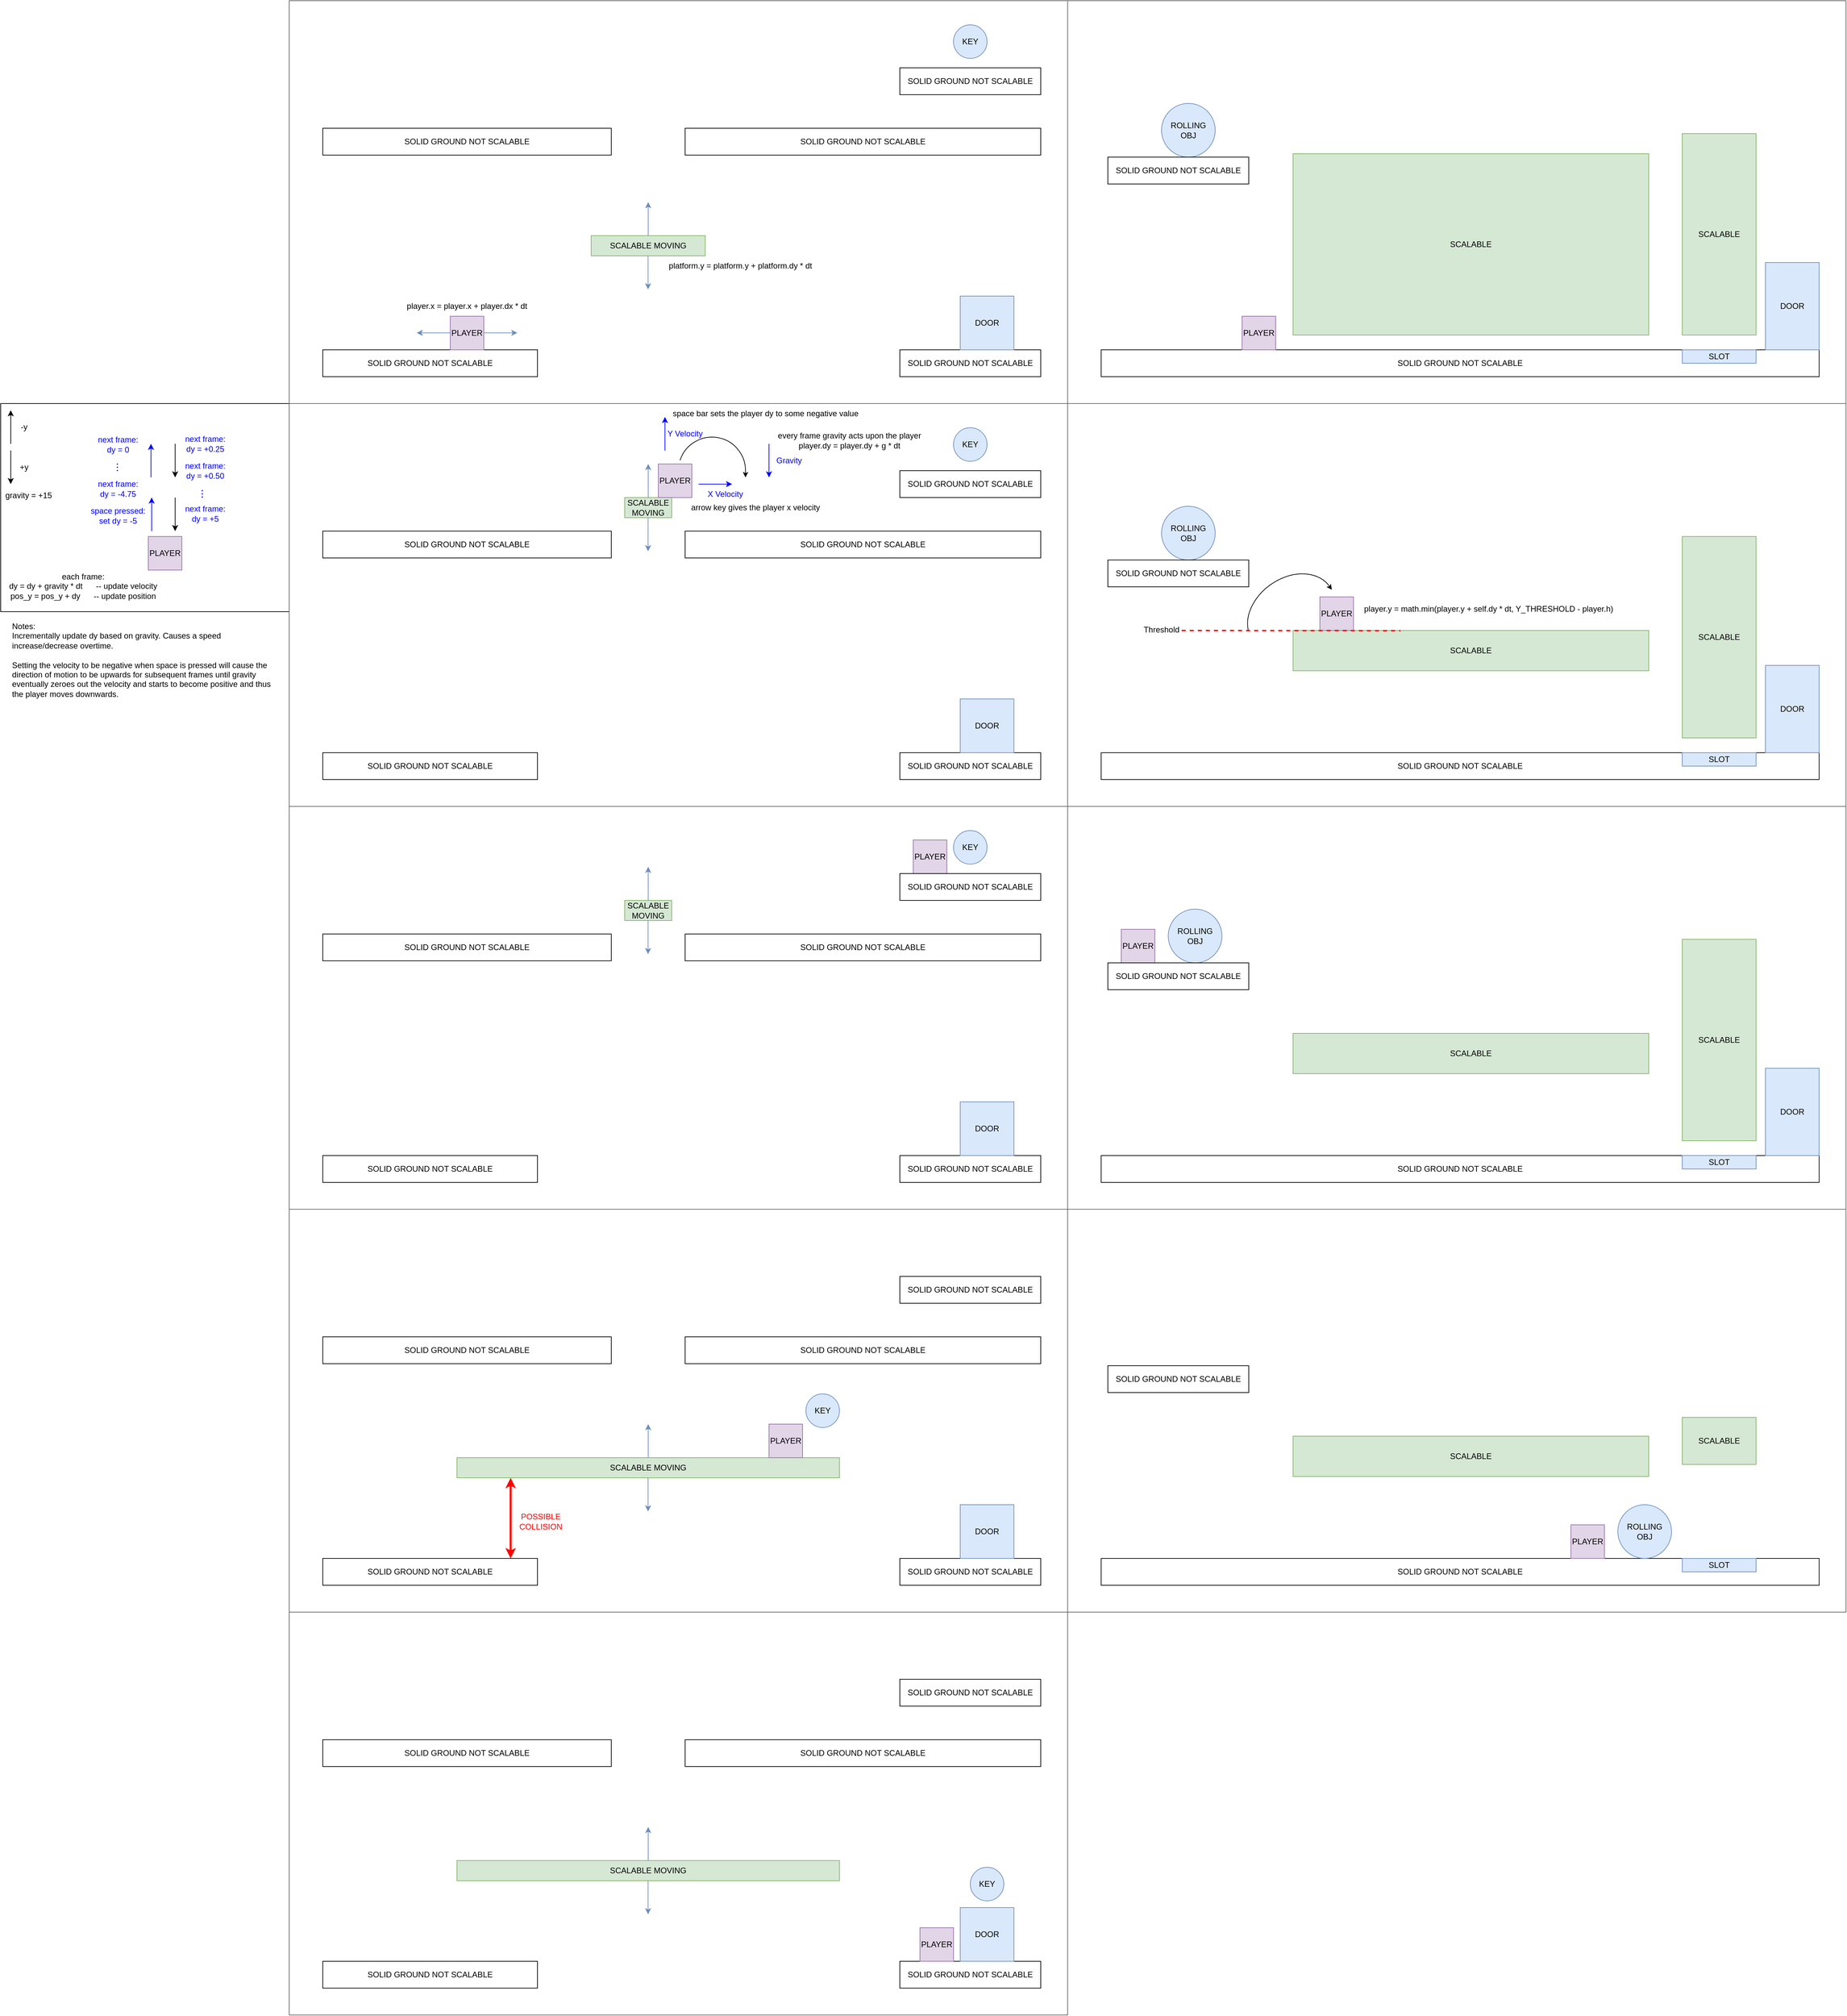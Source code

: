<mxfile version="21.6.8" type="device">
  <diagram name="Page-1" id="npotCMocfJoM2idSPYu-">
    <mxGraphModel dx="3001" dy="1188" grid="1" gridSize="10" guides="1" tooltips="1" connect="1" arrows="1" fold="1" page="1" pageScale="1" pageWidth="850" pageHeight="1100" math="0" shadow="0">
      <root>
        <mxCell id="0" />
        <mxCell id="1" parent="0" />
        <mxCell id="gwA_mBDqRbo09QkH5nJV-141" value="" style="rounded=0;whiteSpace=wrap;html=1;fillColor=none;" parent="1" vertex="1">
          <mxGeometry x="-1280" y="600" width="430" height="310" as="geometry" />
        </mxCell>
        <mxCell id="gwA_mBDqRbo09QkH5nJV-17" value="" style="rounded=0;whiteSpace=wrap;html=1;fillColor=none;fontColor=#333333;strokeColor=#666666;" parent="1" vertex="1">
          <mxGeometry x="-850" width="1160" height="600" as="geometry" />
        </mxCell>
        <mxCell id="gwA_mBDqRbo09QkH5nJV-4" value="SOLID GROUND NOT SCALABLE" style="rounded=0;whiteSpace=wrap;html=1;" parent="1" vertex="1">
          <mxGeometry x="-800" y="520" width="320" height="40" as="geometry" />
        </mxCell>
        <mxCell id="gwA_mBDqRbo09QkH5nJV-5" value="SOLID GROUND NOT SCALABLE" style="rounded=0;whiteSpace=wrap;html=1;" parent="1" vertex="1">
          <mxGeometry x="60" y="520" width="210" height="40" as="geometry" />
        </mxCell>
        <mxCell id="gwA_mBDqRbo09QkH5nJV-6" value="SCALABLE MOVING" style="rounded=0;whiteSpace=wrap;html=1;fillColor=#d5e8d4;strokeColor=#82b366;" parent="1" vertex="1">
          <mxGeometry x="-400" y="350" width="170" height="30" as="geometry" />
        </mxCell>
        <mxCell id="gwA_mBDqRbo09QkH5nJV-7" value="" style="endArrow=classic;html=1;rounded=0;exitX=0.5;exitY=0;exitDx=0;exitDy=0;fillColor=#dae8fc;strokeColor=#6c8ebf;" parent="1" source="gwA_mBDqRbo09QkH5nJV-6" edge="1">
          <mxGeometry width="50" height="50" relative="1" as="geometry">
            <mxPoint x="-315" y="340" as="sourcePoint" />
            <mxPoint x="-315" y="300" as="targetPoint" />
          </mxGeometry>
        </mxCell>
        <mxCell id="gwA_mBDqRbo09QkH5nJV-8" value="" style="endArrow=classic;html=1;rounded=0;exitX=0.5;exitY=0;exitDx=0;exitDy=0;fillColor=#dae8fc;strokeColor=#6c8ebf;" parent="1" edge="1">
          <mxGeometry width="50" height="50" relative="1" as="geometry">
            <mxPoint x="-315.21" y="380" as="sourcePoint" />
            <mxPoint x="-315.21" y="430" as="targetPoint" />
          </mxGeometry>
        </mxCell>
        <mxCell id="gwA_mBDqRbo09QkH5nJV-9" value="SOLID GROUND NOT SCALABLE" style="rounded=0;whiteSpace=wrap;html=1;" parent="1" vertex="1">
          <mxGeometry x="-800" y="190" width="430" height="40" as="geometry" />
        </mxCell>
        <mxCell id="gwA_mBDqRbo09QkH5nJV-10" value="SOLID GROUND NOT SCALABLE" style="rounded=0;whiteSpace=wrap;html=1;" parent="1" vertex="1">
          <mxGeometry x="-260" y="190" width="530" height="40" as="geometry" />
        </mxCell>
        <mxCell id="gwA_mBDqRbo09QkH5nJV-11" value="PLAYER" style="whiteSpace=wrap;html=1;aspect=fixed;fillColor=#e1d5e7;strokeColor=#9673a6;" parent="1" vertex="1">
          <mxGeometry x="-610" y="470" width="50" height="50" as="geometry" />
        </mxCell>
        <mxCell id="gwA_mBDqRbo09QkH5nJV-12" value="KEY" style="ellipse;whiteSpace=wrap;html=1;aspect=fixed;fillColor=#dae8fc;strokeColor=#6c8ebf;" parent="1" vertex="1">
          <mxGeometry x="140" y="36" width="50" height="50" as="geometry" />
        </mxCell>
        <mxCell id="gwA_mBDqRbo09QkH5nJV-16" value="SOLID GROUND NOT SCALABLE" style="rounded=0;whiteSpace=wrap;html=1;" parent="1" vertex="1">
          <mxGeometry x="60" y="100" width="210" height="40" as="geometry" />
        </mxCell>
        <mxCell id="gwA_mBDqRbo09QkH5nJV-18" value="" style="rounded=0;whiteSpace=wrap;html=1;fillColor=none;fontColor=#333333;strokeColor=#666666;" parent="1" vertex="1">
          <mxGeometry x="310" width="1160" height="600" as="geometry" />
        </mxCell>
        <mxCell id="gwA_mBDqRbo09QkH5nJV-19" value="SOLID GROUND NOT SCALABLE" style="rounded=0;whiteSpace=wrap;html=1;" parent="1" vertex="1">
          <mxGeometry x="360" y="520" width="1070" height="40" as="geometry" />
        </mxCell>
        <mxCell id="gwA_mBDqRbo09QkH5nJV-25" value="SCALABLE" style="rounded=0;whiteSpace=wrap;html=1;fillColor=#d5e8d4;strokeColor=#82b366;" parent="1" vertex="1">
          <mxGeometry x="646" y="228" width="530" height="270" as="geometry" />
        </mxCell>
        <mxCell id="gwA_mBDqRbo09QkH5nJV-26" value="PLAYER" style="whiteSpace=wrap;html=1;aspect=fixed;fillColor=#e1d5e7;strokeColor=#9673a6;" parent="1" vertex="1">
          <mxGeometry x="570" y="470" width="50" height="50" as="geometry" />
        </mxCell>
        <mxCell id="gwA_mBDqRbo09QkH5nJV-27" value="ROLLING OBJ" style="ellipse;whiteSpace=wrap;html=1;aspect=fixed;fillColor=#dae8fc;strokeColor=#6c8ebf;" parent="1" vertex="1">
          <mxGeometry x="450" y="153" width="80" height="80" as="geometry" />
        </mxCell>
        <mxCell id="gwA_mBDqRbo09QkH5nJV-28" value="SOLID GROUND NOT SCALABLE" style="rounded=0;whiteSpace=wrap;html=1;" parent="1" vertex="1">
          <mxGeometry x="370" y="233" width="210" height="40" as="geometry" />
        </mxCell>
        <mxCell id="gwA_mBDqRbo09QkH5nJV-29" value="DOOR" style="whiteSpace=wrap;html=1;aspect=fixed;fillColor=#dae8fc;strokeColor=#6c8ebf;" parent="1" vertex="1">
          <mxGeometry x="150" y="440" width="80" height="80" as="geometry" />
        </mxCell>
        <mxCell id="gwA_mBDqRbo09QkH5nJV-31" value="" style="rounded=0;whiteSpace=wrap;html=1;fillColor=none;fontColor=#333333;strokeColor=#666666;" parent="1" vertex="1">
          <mxGeometry x="310" y="600" width="1160" height="600" as="geometry" />
        </mxCell>
        <mxCell id="gwA_mBDqRbo09QkH5nJV-32" value="SOLID GROUND NOT SCALABLE" style="rounded=0;whiteSpace=wrap;html=1;" parent="1" vertex="1">
          <mxGeometry x="360" y="1120" width="1070" height="40" as="geometry" />
        </mxCell>
        <mxCell id="gwA_mBDqRbo09QkH5nJV-33" value="SCALABLE" style="rounded=0;whiteSpace=wrap;html=1;fillColor=#d5e8d4;strokeColor=#82b366;" parent="1" vertex="1">
          <mxGeometry x="646" y="938" width="530" height="60" as="geometry" />
        </mxCell>
        <mxCell id="gwA_mBDqRbo09QkH5nJV-34" value="PLAYER" style="whiteSpace=wrap;html=1;aspect=fixed;fillColor=#e1d5e7;strokeColor=#9673a6;" parent="1" vertex="1">
          <mxGeometry x="686" y="888" width="50" height="50" as="geometry" />
        </mxCell>
        <mxCell id="gwA_mBDqRbo09QkH5nJV-35" value="ROLLING OBJ" style="ellipse;whiteSpace=wrap;html=1;aspect=fixed;fillColor=#dae8fc;strokeColor=#6c8ebf;" parent="1" vertex="1">
          <mxGeometry x="450" y="753" width="80" height="80" as="geometry" />
        </mxCell>
        <mxCell id="gwA_mBDqRbo09QkH5nJV-36" value="SOLID GROUND NOT SCALABLE" style="rounded=0;whiteSpace=wrap;html=1;" parent="1" vertex="1">
          <mxGeometry x="370" y="833" width="210" height="40" as="geometry" />
        </mxCell>
        <mxCell id="gwA_mBDqRbo09QkH5nJV-38" value="" style="rounded=0;whiteSpace=wrap;html=1;fillColor=none;fontColor=#333333;strokeColor=#666666;" parent="1" vertex="1">
          <mxGeometry x="310" y="1200" width="1160" height="600" as="geometry" />
        </mxCell>
        <mxCell id="gwA_mBDqRbo09QkH5nJV-39" value="SOLID GROUND NOT SCALABLE" style="rounded=0;whiteSpace=wrap;html=1;" parent="1" vertex="1">
          <mxGeometry x="360" y="1720" width="1070" height="40" as="geometry" />
        </mxCell>
        <mxCell id="gwA_mBDqRbo09QkH5nJV-40" value="SCALABLE" style="rounded=0;whiteSpace=wrap;html=1;fillColor=#d5e8d4;strokeColor=#82b366;" parent="1" vertex="1">
          <mxGeometry x="646" y="1538" width="530" height="60" as="geometry" />
        </mxCell>
        <mxCell id="gwA_mBDqRbo09QkH5nJV-41" value="PLAYER" style="whiteSpace=wrap;html=1;aspect=fixed;fillColor=#e1d5e7;strokeColor=#9673a6;" parent="1" vertex="1">
          <mxGeometry x="390" y="1383" width="50" height="50" as="geometry" />
        </mxCell>
        <mxCell id="gwA_mBDqRbo09QkH5nJV-42" value="ROLLING OBJ" style="ellipse;whiteSpace=wrap;html=1;aspect=fixed;fillColor=#dae8fc;strokeColor=#6c8ebf;" parent="1" vertex="1">
          <mxGeometry x="460" y="1353" width="80" height="80" as="geometry" />
        </mxCell>
        <mxCell id="gwA_mBDqRbo09QkH5nJV-43" value="SOLID GROUND NOT SCALABLE" style="rounded=0;whiteSpace=wrap;html=1;" parent="1" vertex="1">
          <mxGeometry x="370" y="1433" width="210" height="40" as="geometry" />
        </mxCell>
        <mxCell id="gwA_mBDqRbo09QkH5nJV-45" value="SCALABLE" style="rounded=0;whiteSpace=wrap;html=1;fillColor=#d5e8d4;strokeColor=#82b366;" parent="1" vertex="1">
          <mxGeometry x="1226" y="1398" width="110" height="300" as="geometry" />
        </mxCell>
        <mxCell id="gwA_mBDqRbo09QkH5nJV-46" value="SCALABLE" style="rounded=0;whiteSpace=wrap;html=1;fillColor=#d5e8d4;strokeColor=#82b366;" parent="1" vertex="1">
          <mxGeometry x="1226" y="798" width="110" height="300" as="geometry" />
        </mxCell>
        <mxCell id="gwA_mBDqRbo09QkH5nJV-47" value="" style="rounded=0;whiteSpace=wrap;html=1;fillColor=none;fontColor=#333333;strokeColor=#666666;" parent="1" vertex="1">
          <mxGeometry x="310" y="1800" width="1160" height="600" as="geometry" />
        </mxCell>
        <mxCell id="gwA_mBDqRbo09QkH5nJV-48" value="SOLID GROUND NOT SCALABLE" style="rounded=0;whiteSpace=wrap;html=1;" parent="1" vertex="1">
          <mxGeometry x="360" y="2320" width="1070" height="40" as="geometry" />
        </mxCell>
        <mxCell id="gwA_mBDqRbo09QkH5nJV-49" value="SCALABLE" style="rounded=0;whiteSpace=wrap;html=1;fillColor=#d5e8d4;strokeColor=#82b366;" parent="1" vertex="1">
          <mxGeometry x="646" y="2138" width="530" height="60" as="geometry" />
        </mxCell>
        <mxCell id="gwA_mBDqRbo09QkH5nJV-50" value="PLAYER" style="whiteSpace=wrap;html=1;aspect=fixed;fillColor=#e1d5e7;strokeColor=#9673a6;" parent="1" vertex="1">
          <mxGeometry x="1060" y="2270" width="50" height="50" as="geometry" />
        </mxCell>
        <mxCell id="gwA_mBDqRbo09QkH5nJV-51" value="ROLLING OBJ" style="ellipse;whiteSpace=wrap;html=1;aspect=fixed;fillColor=#dae8fc;strokeColor=#6c8ebf;" parent="1" vertex="1">
          <mxGeometry x="1130" y="2240" width="80" height="80" as="geometry" />
        </mxCell>
        <mxCell id="gwA_mBDqRbo09QkH5nJV-52" value="SOLID GROUND NOT SCALABLE" style="rounded=0;whiteSpace=wrap;html=1;" parent="1" vertex="1">
          <mxGeometry x="370" y="2033" width="210" height="40" as="geometry" />
        </mxCell>
        <mxCell id="gwA_mBDqRbo09QkH5nJV-53" value="SCALABLE" style="rounded=0;whiteSpace=wrap;html=1;fillColor=#d5e8d4;strokeColor=#82b366;" parent="1" vertex="1">
          <mxGeometry x="1226" y="2110" width="110" height="70" as="geometry" />
        </mxCell>
        <mxCell id="gwA_mBDqRbo09QkH5nJV-55" value="SLOT" style="rounded=0;whiteSpace=wrap;html=1;fillColor=#dae8fc;strokeColor=#6c8ebf;" parent="1" vertex="1">
          <mxGeometry x="1226" y="1120" width="110" height="20" as="geometry" />
        </mxCell>
        <mxCell id="gwA_mBDqRbo09QkH5nJV-56" value="SCALABLE" style="rounded=0;whiteSpace=wrap;html=1;fillColor=#d5e8d4;strokeColor=#82b366;" parent="1" vertex="1">
          <mxGeometry x="1226" y="198" width="110" height="300" as="geometry" />
        </mxCell>
        <mxCell id="gwA_mBDqRbo09QkH5nJV-57" value="SLOT" style="rounded=0;whiteSpace=wrap;html=1;fillColor=#dae8fc;strokeColor=#6c8ebf;" parent="1" vertex="1">
          <mxGeometry x="1226" y="520" width="110" height="20" as="geometry" />
        </mxCell>
        <mxCell id="gwA_mBDqRbo09QkH5nJV-58" value="SLOT" style="rounded=0;whiteSpace=wrap;html=1;fillColor=#dae8fc;strokeColor=#6c8ebf;" parent="1" vertex="1">
          <mxGeometry x="1226" y="1720" width="110" height="20" as="geometry" />
        </mxCell>
        <mxCell id="gwA_mBDqRbo09QkH5nJV-59" value="SLOT" style="rounded=0;whiteSpace=wrap;html=1;fillColor=#dae8fc;strokeColor=#6c8ebf;" parent="1" vertex="1">
          <mxGeometry x="1226" y="2320" width="110" height="20" as="geometry" />
        </mxCell>
        <mxCell id="gwA_mBDqRbo09QkH5nJV-60" value="DOOR" style="rounded=0;whiteSpace=wrap;html=1;fillColor=#dae8fc;strokeColor=#6c8ebf;" parent="1" vertex="1">
          <mxGeometry x="1350" y="390" width="80" height="130" as="geometry" />
        </mxCell>
        <mxCell id="gwA_mBDqRbo09QkH5nJV-61" value="DOOR" style="rounded=0;whiteSpace=wrap;html=1;fillColor=#dae8fc;strokeColor=#6c8ebf;" parent="1" vertex="1">
          <mxGeometry x="1350" y="990" width="80" height="130" as="geometry" />
        </mxCell>
        <mxCell id="gwA_mBDqRbo09QkH5nJV-62" value="DOOR" style="rounded=0;whiteSpace=wrap;html=1;fillColor=#dae8fc;strokeColor=#6c8ebf;" parent="1" vertex="1">
          <mxGeometry x="1350" y="1590" width="80" height="130" as="geometry" />
        </mxCell>
        <mxCell id="gwA_mBDqRbo09QkH5nJV-63" value="" style="rounded=0;whiteSpace=wrap;html=1;fillColor=none;fontColor=#333333;strokeColor=#666666;" parent="1" vertex="1">
          <mxGeometry x="-850" y="600" width="1160" height="600" as="geometry" />
        </mxCell>
        <mxCell id="gwA_mBDqRbo09QkH5nJV-64" value="SOLID GROUND NOT SCALABLE" style="rounded=0;whiteSpace=wrap;html=1;" parent="1" vertex="1">
          <mxGeometry x="-800" y="1120" width="320" height="40" as="geometry" />
        </mxCell>
        <mxCell id="gwA_mBDqRbo09QkH5nJV-65" value="SOLID GROUND NOT SCALABLE" style="rounded=0;whiteSpace=wrap;html=1;" parent="1" vertex="1">
          <mxGeometry x="60" y="1120" width="210" height="40" as="geometry" />
        </mxCell>
        <mxCell id="gwA_mBDqRbo09QkH5nJV-66" value="SCALABLE MOVING" style="rounded=0;whiteSpace=wrap;html=1;fillColor=#d5e8d4;strokeColor=#82b366;" parent="1" vertex="1">
          <mxGeometry x="-350" y="740" width="70" height="30" as="geometry" />
        </mxCell>
        <mxCell id="gwA_mBDqRbo09QkH5nJV-67" value="" style="endArrow=classic;html=1;rounded=0;exitX=0.5;exitY=0;exitDx=0;exitDy=0;fillColor=#dae8fc;strokeColor=#6c8ebf;" parent="1" source="gwA_mBDqRbo09QkH5nJV-66" edge="1">
          <mxGeometry width="50" height="50" relative="1" as="geometry">
            <mxPoint x="-315" y="730" as="sourcePoint" />
            <mxPoint x="-315" y="690" as="targetPoint" />
          </mxGeometry>
        </mxCell>
        <mxCell id="gwA_mBDqRbo09QkH5nJV-68" value="" style="endArrow=classic;html=1;rounded=0;exitX=0.5;exitY=0;exitDx=0;exitDy=0;fillColor=#dae8fc;strokeColor=#6c8ebf;" parent="1" edge="1">
          <mxGeometry width="50" height="50" relative="1" as="geometry">
            <mxPoint x="-315.21" y="770" as="sourcePoint" />
            <mxPoint x="-315.21" y="820" as="targetPoint" />
          </mxGeometry>
        </mxCell>
        <mxCell id="gwA_mBDqRbo09QkH5nJV-69" value="SOLID GROUND NOT SCALABLE" style="rounded=0;whiteSpace=wrap;html=1;" parent="1" vertex="1">
          <mxGeometry x="-800" y="790" width="430" height="40" as="geometry" />
        </mxCell>
        <mxCell id="gwA_mBDqRbo09QkH5nJV-70" value="SOLID GROUND NOT SCALABLE" style="rounded=0;whiteSpace=wrap;html=1;" parent="1" vertex="1">
          <mxGeometry x="-260" y="790" width="530" height="40" as="geometry" />
        </mxCell>
        <mxCell id="gwA_mBDqRbo09QkH5nJV-71" value="PLAYER" style="whiteSpace=wrap;html=1;aspect=fixed;fillColor=#e1d5e7;strokeColor=#9673a6;" parent="1" vertex="1">
          <mxGeometry x="-300" y="690" width="50" height="50" as="geometry" />
        </mxCell>
        <mxCell id="gwA_mBDqRbo09QkH5nJV-72" value="KEY" style="ellipse;whiteSpace=wrap;html=1;aspect=fixed;fillColor=#dae8fc;strokeColor=#6c8ebf;" parent="1" vertex="1">
          <mxGeometry x="140" y="636" width="50" height="50" as="geometry" />
        </mxCell>
        <mxCell id="gwA_mBDqRbo09QkH5nJV-73" value="SOLID GROUND NOT SCALABLE" style="rounded=0;whiteSpace=wrap;html=1;" parent="1" vertex="1">
          <mxGeometry x="60" y="700" width="210" height="40" as="geometry" />
        </mxCell>
        <mxCell id="gwA_mBDqRbo09QkH5nJV-74" value="DOOR" style="whiteSpace=wrap;html=1;aspect=fixed;fillColor=#dae8fc;strokeColor=#6c8ebf;" parent="1" vertex="1">
          <mxGeometry x="150" y="1040" width="80" height="80" as="geometry" />
        </mxCell>
        <mxCell id="gwA_mBDqRbo09QkH5nJV-75" value="" style="rounded=0;whiteSpace=wrap;html=1;fillColor=none;fontColor=#333333;strokeColor=#666666;" parent="1" vertex="1">
          <mxGeometry x="-850" y="1200" width="1160" height="600" as="geometry" />
        </mxCell>
        <mxCell id="gwA_mBDqRbo09QkH5nJV-76" value="SOLID GROUND NOT SCALABLE" style="rounded=0;whiteSpace=wrap;html=1;" parent="1" vertex="1">
          <mxGeometry x="-800" y="1720" width="320" height="40" as="geometry" />
        </mxCell>
        <mxCell id="gwA_mBDqRbo09QkH5nJV-77" value="SOLID GROUND NOT SCALABLE" style="rounded=0;whiteSpace=wrap;html=1;" parent="1" vertex="1">
          <mxGeometry x="60" y="1720" width="210" height="40" as="geometry" />
        </mxCell>
        <mxCell id="gwA_mBDqRbo09QkH5nJV-78" value="SCALABLE MOVING" style="rounded=0;whiteSpace=wrap;html=1;fillColor=#d5e8d4;strokeColor=#82b366;" parent="1" vertex="1">
          <mxGeometry x="-350" y="1340" width="70" height="30" as="geometry" />
        </mxCell>
        <mxCell id="gwA_mBDqRbo09QkH5nJV-79" value="" style="endArrow=classic;html=1;rounded=0;exitX=0.5;exitY=0;exitDx=0;exitDy=0;fillColor=#dae8fc;strokeColor=#6c8ebf;" parent="1" source="gwA_mBDqRbo09QkH5nJV-78" edge="1">
          <mxGeometry width="50" height="50" relative="1" as="geometry">
            <mxPoint x="-315" y="1330" as="sourcePoint" />
            <mxPoint x="-315" y="1290" as="targetPoint" />
          </mxGeometry>
        </mxCell>
        <mxCell id="gwA_mBDqRbo09QkH5nJV-80" value="" style="endArrow=classic;html=1;rounded=0;exitX=0.5;exitY=0;exitDx=0;exitDy=0;fillColor=#dae8fc;strokeColor=#6c8ebf;" parent="1" edge="1">
          <mxGeometry width="50" height="50" relative="1" as="geometry">
            <mxPoint x="-315.21" y="1370" as="sourcePoint" />
            <mxPoint x="-315.21" y="1420" as="targetPoint" />
          </mxGeometry>
        </mxCell>
        <mxCell id="gwA_mBDqRbo09QkH5nJV-81" value="SOLID GROUND NOT SCALABLE" style="rounded=0;whiteSpace=wrap;html=1;" parent="1" vertex="1">
          <mxGeometry x="-800" y="1390" width="430" height="40" as="geometry" />
        </mxCell>
        <mxCell id="gwA_mBDqRbo09QkH5nJV-82" value="SOLID GROUND NOT SCALABLE" style="rounded=0;whiteSpace=wrap;html=1;" parent="1" vertex="1">
          <mxGeometry x="-260" y="1390" width="530" height="40" as="geometry" />
        </mxCell>
        <mxCell id="gwA_mBDqRbo09QkH5nJV-83" value="PLAYER" style="whiteSpace=wrap;html=1;aspect=fixed;fillColor=#e1d5e7;strokeColor=#9673a6;" parent="1" vertex="1">
          <mxGeometry x="80" y="1250" width="50" height="50" as="geometry" />
        </mxCell>
        <mxCell id="gwA_mBDqRbo09QkH5nJV-84" value="KEY" style="ellipse;whiteSpace=wrap;html=1;aspect=fixed;fillColor=#dae8fc;strokeColor=#6c8ebf;" parent="1" vertex="1">
          <mxGeometry x="140" y="1236" width="50" height="50" as="geometry" />
        </mxCell>
        <mxCell id="gwA_mBDqRbo09QkH5nJV-85" value="SOLID GROUND NOT SCALABLE" style="rounded=0;whiteSpace=wrap;html=1;" parent="1" vertex="1">
          <mxGeometry x="60" y="1300" width="210" height="40" as="geometry" />
        </mxCell>
        <mxCell id="gwA_mBDqRbo09QkH5nJV-86" value="DOOR" style="whiteSpace=wrap;html=1;aspect=fixed;fillColor=#dae8fc;strokeColor=#6c8ebf;" parent="1" vertex="1">
          <mxGeometry x="150" y="1640" width="80" height="80" as="geometry" />
        </mxCell>
        <mxCell id="gwA_mBDqRbo09QkH5nJV-87" value="" style="rounded=0;whiteSpace=wrap;html=1;fillColor=none;fontColor=#333333;strokeColor=#666666;" parent="1" vertex="1">
          <mxGeometry x="-850" y="1800" width="1160" height="600" as="geometry" />
        </mxCell>
        <mxCell id="gwA_mBDqRbo09QkH5nJV-88" value="SOLID GROUND NOT SCALABLE" style="rounded=0;whiteSpace=wrap;html=1;" parent="1" vertex="1">
          <mxGeometry x="-800" y="2320" width="320" height="40" as="geometry" />
        </mxCell>
        <mxCell id="gwA_mBDqRbo09QkH5nJV-89" value="SOLID GROUND NOT SCALABLE" style="rounded=0;whiteSpace=wrap;html=1;" parent="1" vertex="1">
          <mxGeometry x="60" y="2320" width="210" height="40" as="geometry" />
        </mxCell>
        <mxCell id="gwA_mBDqRbo09QkH5nJV-90" value="SCALABLE MOVING" style="rounded=0;whiteSpace=wrap;html=1;fillColor=#d5e8d4;strokeColor=#82b366;" parent="1" vertex="1">
          <mxGeometry x="-600" y="2170" width="570" height="30" as="geometry" />
        </mxCell>
        <mxCell id="gwA_mBDqRbo09QkH5nJV-91" value="" style="endArrow=classic;html=1;rounded=0;exitX=0.5;exitY=0;exitDx=0;exitDy=0;fillColor=#dae8fc;strokeColor=#6c8ebf;" parent="1" source="gwA_mBDqRbo09QkH5nJV-90" edge="1">
          <mxGeometry width="50" height="50" relative="1" as="geometry">
            <mxPoint x="-315" y="2160" as="sourcePoint" />
            <mxPoint x="-315" y="2120" as="targetPoint" />
          </mxGeometry>
        </mxCell>
        <mxCell id="gwA_mBDqRbo09QkH5nJV-92" value="" style="endArrow=classic;html=1;rounded=0;exitX=0.5;exitY=0;exitDx=0;exitDy=0;fillColor=#dae8fc;strokeColor=#6c8ebf;" parent="1" edge="1">
          <mxGeometry width="50" height="50" relative="1" as="geometry">
            <mxPoint x="-315.21" y="2200" as="sourcePoint" />
            <mxPoint x="-315.21" y="2250" as="targetPoint" />
          </mxGeometry>
        </mxCell>
        <mxCell id="gwA_mBDqRbo09QkH5nJV-93" value="SOLID GROUND NOT SCALABLE" style="rounded=0;whiteSpace=wrap;html=1;" parent="1" vertex="1">
          <mxGeometry x="-800" y="1990" width="430" height="40" as="geometry" />
        </mxCell>
        <mxCell id="gwA_mBDqRbo09QkH5nJV-94" value="SOLID GROUND NOT SCALABLE" style="rounded=0;whiteSpace=wrap;html=1;" parent="1" vertex="1">
          <mxGeometry x="-260" y="1990" width="530" height="40" as="geometry" />
        </mxCell>
        <mxCell id="gwA_mBDqRbo09QkH5nJV-95" value="PLAYER" style="whiteSpace=wrap;html=1;aspect=fixed;fillColor=#e1d5e7;strokeColor=#9673a6;" parent="1" vertex="1">
          <mxGeometry x="-135" y="2120" width="50" height="50" as="geometry" />
        </mxCell>
        <mxCell id="gwA_mBDqRbo09QkH5nJV-96" value="KEY" style="ellipse;whiteSpace=wrap;html=1;aspect=fixed;fillColor=#dae8fc;strokeColor=#6c8ebf;" parent="1" vertex="1">
          <mxGeometry x="-80" y="2075" width="50" height="50" as="geometry" />
        </mxCell>
        <mxCell id="gwA_mBDqRbo09QkH5nJV-97" value="SOLID GROUND NOT SCALABLE" style="rounded=0;whiteSpace=wrap;html=1;" parent="1" vertex="1">
          <mxGeometry x="60" y="1900" width="210" height="40" as="geometry" />
        </mxCell>
        <mxCell id="gwA_mBDqRbo09QkH5nJV-98" value="DOOR" style="whiteSpace=wrap;html=1;aspect=fixed;fillColor=#dae8fc;strokeColor=#6c8ebf;" parent="1" vertex="1">
          <mxGeometry x="150" y="2240" width="80" height="80" as="geometry" />
        </mxCell>
        <mxCell id="gwA_mBDqRbo09QkH5nJV-99" value="" style="rounded=0;whiteSpace=wrap;html=1;fillColor=none;fontColor=#333333;strokeColor=#666666;" parent="1" vertex="1">
          <mxGeometry x="-850" y="2400" width="1160" height="600" as="geometry" />
        </mxCell>
        <mxCell id="gwA_mBDqRbo09QkH5nJV-100" value="SOLID GROUND NOT SCALABLE" style="rounded=0;whiteSpace=wrap;html=1;" parent="1" vertex="1">
          <mxGeometry x="-800" y="2920" width="320" height="40" as="geometry" />
        </mxCell>
        <mxCell id="gwA_mBDqRbo09QkH5nJV-101" value="SOLID GROUND NOT SCALABLE" style="rounded=0;whiteSpace=wrap;html=1;" parent="1" vertex="1">
          <mxGeometry x="60" y="2920" width="210" height="40" as="geometry" />
        </mxCell>
        <mxCell id="gwA_mBDqRbo09QkH5nJV-102" value="SCALABLE MOVING" style="rounded=0;whiteSpace=wrap;html=1;fillColor=#d5e8d4;strokeColor=#82b366;" parent="1" vertex="1">
          <mxGeometry x="-600" y="2770" width="570" height="30" as="geometry" />
        </mxCell>
        <mxCell id="gwA_mBDqRbo09QkH5nJV-103" value="" style="endArrow=classic;html=1;rounded=0;exitX=0.5;exitY=0;exitDx=0;exitDy=0;fillColor=#dae8fc;strokeColor=#6c8ebf;" parent="1" source="gwA_mBDqRbo09QkH5nJV-102" edge="1">
          <mxGeometry width="50" height="50" relative="1" as="geometry">
            <mxPoint x="-315" y="2760" as="sourcePoint" />
            <mxPoint x="-315" y="2720" as="targetPoint" />
          </mxGeometry>
        </mxCell>
        <mxCell id="gwA_mBDqRbo09QkH5nJV-104" value="" style="endArrow=classic;html=1;rounded=0;exitX=0.5;exitY=0;exitDx=0;exitDy=0;fillColor=#dae8fc;strokeColor=#6c8ebf;" parent="1" edge="1">
          <mxGeometry width="50" height="50" relative="1" as="geometry">
            <mxPoint x="-315.21" y="2800" as="sourcePoint" />
            <mxPoint x="-315.21" y="2850" as="targetPoint" />
          </mxGeometry>
        </mxCell>
        <mxCell id="gwA_mBDqRbo09QkH5nJV-105" value="SOLID GROUND NOT SCALABLE" style="rounded=0;whiteSpace=wrap;html=1;" parent="1" vertex="1">
          <mxGeometry x="-800" y="2590" width="430" height="40" as="geometry" />
        </mxCell>
        <mxCell id="gwA_mBDqRbo09QkH5nJV-106" value="SOLID GROUND NOT SCALABLE" style="rounded=0;whiteSpace=wrap;html=1;" parent="1" vertex="1">
          <mxGeometry x="-260" y="2590" width="530" height="40" as="geometry" />
        </mxCell>
        <mxCell id="gwA_mBDqRbo09QkH5nJV-107" value="PLAYER" style="whiteSpace=wrap;html=1;aspect=fixed;fillColor=#e1d5e7;strokeColor=#9673a6;" parent="1" vertex="1">
          <mxGeometry x="90" y="2870" width="50" height="50" as="geometry" />
        </mxCell>
        <mxCell id="gwA_mBDqRbo09QkH5nJV-108" value="KEY" style="ellipse;whiteSpace=wrap;html=1;aspect=fixed;fillColor=#dae8fc;strokeColor=#6c8ebf;" parent="1" vertex="1">
          <mxGeometry x="165" y="2780" width="50" height="50" as="geometry" />
        </mxCell>
        <mxCell id="gwA_mBDqRbo09QkH5nJV-109" value="SOLID GROUND NOT SCALABLE" style="rounded=0;whiteSpace=wrap;html=1;" parent="1" vertex="1">
          <mxGeometry x="60" y="2500" width="210" height="40" as="geometry" />
        </mxCell>
        <mxCell id="gwA_mBDqRbo09QkH5nJV-110" value="DOOR" style="whiteSpace=wrap;html=1;aspect=fixed;fillColor=#dae8fc;strokeColor=#6c8ebf;" parent="1" vertex="1">
          <mxGeometry x="150" y="2840" width="80" height="80" as="geometry" />
        </mxCell>
        <mxCell id="gwA_mBDqRbo09QkH5nJV-111" value="" style="endArrow=classic;startArrow=classic;html=1;rounded=0;exitX=0.875;exitY=0;exitDx=0;exitDy=0;exitPerimeter=0;fillColor=#f8cecc;strokeColor=#FF0000;strokeWidth=3;" parent="1" source="gwA_mBDqRbo09QkH5nJV-88" edge="1">
          <mxGeometry width="50" height="50" relative="1" as="geometry">
            <mxPoint x="-570" y="2250" as="sourcePoint" />
            <mxPoint x="-520" y="2200" as="targetPoint" />
          </mxGeometry>
        </mxCell>
        <mxCell id="gwA_mBDqRbo09QkH5nJV-112" value="POSSIBLE COLLISION" style="text;html=1;strokeColor=none;fillColor=none;align=center;verticalAlign=middle;whiteSpace=wrap;rounded=0;fontColor=#FF0000;" parent="1" vertex="1">
          <mxGeometry x="-520" y="2250" width="90" height="30" as="geometry" />
        </mxCell>
        <mxCell id="gwA_mBDqRbo09QkH5nJV-115" value="" style="endArrow=classic;html=1;rounded=0;fillColor=#dae8fc;strokeColor=#6c8ebf;" parent="1" edge="1">
          <mxGeometry width="50" height="50" relative="1" as="geometry">
            <mxPoint x="-560" y="494.72" as="sourcePoint" />
            <mxPoint x="-510" y="494.72" as="targetPoint" />
          </mxGeometry>
        </mxCell>
        <mxCell id="gwA_mBDqRbo09QkH5nJV-116" value="" style="endArrow=classic;html=1;rounded=0;fillColor=#dae8fc;strokeColor=#6c8ebf;" parent="1" edge="1">
          <mxGeometry width="50" height="50" relative="1" as="geometry">
            <mxPoint x="-610" y="494.72" as="sourcePoint" />
            <mxPoint x="-660" y="494.72" as="targetPoint" />
          </mxGeometry>
        </mxCell>
        <mxCell id="gwA_mBDqRbo09QkH5nJV-117" value="player.x = player.x + player.dx * dt" style="text;html=1;strokeColor=none;fillColor=none;align=center;verticalAlign=middle;whiteSpace=wrap;rounded=0;" parent="1" vertex="1">
          <mxGeometry x="-690" y="440" width="210" height="30" as="geometry" />
        </mxCell>
        <mxCell id="gwA_mBDqRbo09QkH5nJV-118" value="platform.y = platform.y + platform.dy * dt" style="text;html=1;strokeColor=none;fillColor=none;align=center;verticalAlign=middle;whiteSpace=wrap;rounded=0;" parent="1" vertex="1">
          <mxGeometry x="-300" y="380" width="245" height="30" as="geometry" />
        </mxCell>
        <mxCell id="gwA_mBDqRbo09QkH5nJV-123" value="" style="group" parent="1" vertex="1" connectable="0">
          <mxGeometry x="-270" y="650" width="100" height="100" as="geometry" />
        </mxCell>
        <mxCell id="gwA_mBDqRbo09QkH5nJV-121" value="" style="verticalLabelPosition=bottom;verticalAlign=top;html=1;shape=mxgraph.basic.arc;startAngle=0.3;endAngle=0.752;rotation=-180;" parent="gwA_mBDqRbo09QkH5nJV-123" vertex="1">
          <mxGeometry width="100" height="100" as="geometry" />
        </mxCell>
        <mxCell id="gwA_mBDqRbo09QkH5nJV-122" value="" style="endArrow=classic;html=1;rounded=0;startSize=3;endSize=5;" parent="gwA_mBDqRbo09QkH5nJV-123" edge="1">
          <mxGeometry width="50" height="50" relative="1" as="geometry">
            <mxPoint x="100" y="50" as="sourcePoint" />
            <mxPoint x="100" y="60" as="targetPoint" />
          </mxGeometry>
        </mxCell>
        <mxCell id="gwA_mBDqRbo09QkH5nJV-125" value="" style="endArrow=classic;html=1;rounded=0;exitX=0.5;exitY=0;exitDx=0;exitDy=0;fillColor=#dae8fc;strokeColor=#0000FF;fontColor=#0000FF;" parent="1" edge="1">
          <mxGeometry width="50" height="50" relative="1" as="geometry">
            <mxPoint x="-135.0" y="660" as="sourcePoint" />
            <mxPoint x="-135.0" y="710" as="targetPoint" />
          </mxGeometry>
        </mxCell>
        <mxCell id="gwA_mBDqRbo09QkH5nJV-128" value="Gravity" style="text;html=1;strokeColor=none;fillColor=none;align=center;verticalAlign=middle;whiteSpace=wrap;rounded=0;fontColor=#0000FF;" parent="1" vertex="1">
          <mxGeometry x="-135" y="670" width="60" height="30" as="geometry" />
        </mxCell>
        <mxCell id="gwA_mBDqRbo09QkH5nJV-131" value="" style="endArrow=classic;html=1;rounded=0;exitX=0.5;exitY=0;exitDx=0;exitDy=0;fillColor=#dae8fc;strokeColor=#0000FF;" parent="1" edge="1">
          <mxGeometry width="50" height="50" relative="1" as="geometry">
            <mxPoint x="-290" y="670" as="sourcePoint" />
            <mxPoint x="-290" y="620" as="targetPoint" />
          </mxGeometry>
        </mxCell>
        <mxCell id="gwA_mBDqRbo09QkH5nJV-130" value="Y Velocity" style="text;html=1;strokeColor=none;fillColor=none;align=center;verticalAlign=middle;whiteSpace=wrap;rounded=0;fontColor=#0000FF;" parent="1" vertex="1">
          <mxGeometry x="-290" y="630" width="60" height="30" as="geometry" />
        </mxCell>
        <mxCell id="gwA_mBDqRbo09QkH5nJV-132" value="" style="endArrow=classic;html=1;rounded=0;fillColor=#dae8fc;strokeColor=#0000FF;" parent="1" edge="1">
          <mxGeometry width="50" height="50" relative="1" as="geometry">
            <mxPoint x="-240" y="720" as="sourcePoint" />
            <mxPoint x="-190" y="720" as="targetPoint" />
          </mxGeometry>
        </mxCell>
        <mxCell id="gwA_mBDqRbo09QkH5nJV-133" value="X Velocity" style="text;html=1;strokeColor=none;fillColor=none;align=center;verticalAlign=middle;whiteSpace=wrap;rounded=0;fontColor=#0000FF;" parent="1" vertex="1">
          <mxGeometry x="-230" y="720" width="60" height="30" as="geometry" />
        </mxCell>
        <mxCell id="gwA_mBDqRbo09QkH5nJV-134" value="space bar sets the player dy to some negative value" style="text;html=1;strokeColor=none;fillColor=none;align=center;verticalAlign=middle;whiteSpace=wrap;rounded=0;" parent="1" vertex="1">
          <mxGeometry x="-300" y="600" width="320" height="30" as="geometry" />
        </mxCell>
        <mxCell id="gwA_mBDqRbo09QkH5nJV-135" value="arrow key gives the player x velocity" style="text;html=1;strokeColor=none;fillColor=none;align=center;verticalAlign=middle;whiteSpace=wrap;rounded=0;" parent="1" vertex="1">
          <mxGeometry x="-260" y="740" width="210" height="30" as="geometry" />
        </mxCell>
        <mxCell id="gwA_mBDqRbo09QkH5nJV-136" value="every frame gravity acts upon the player&lt;br&gt;player.dy = player.dy + g * dt" style="text;html=1;strokeColor=none;fillColor=none;align=center;verticalAlign=middle;whiteSpace=wrap;rounded=0;" parent="1" vertex="1">
          <mxGeometry x="-130" y="640" width="230" height="30" as="geometry" />
        </mxCell>
        <mxCell id="gwA_mBDqRbo09QkH5nJV-142" value="PLAYER" style="whiteSpace=wrap;html=1;aspect=fixed;fillColor=#e1d5e7;strokeColor=#9673a6;" parent="1" vertex="1">
          <mxGeometry x="-1060" y="798" width="50" height="50" as="geometry" />
        </mxCell>
        <mxCell id="gwA_mBDqRbo09QkH5nJV-150" value="" style="endArrow=classic;html=1;rounded=0;exitX=0.5;exitY=0;exitDx=0;exitDy=0;fillColor=#dae8fc;strokeColor=#0000FF;" parent="1" edge="1">
          <mxGeometry width="50" height="50" relative="1" as="geometry">
            <mxPoint x="-1055" y="790" as="sourcePoint" />
            <mxPoint x="-1055" y="740" as="targetPoint" />
          </mxGeometry>
        </mxCell>
        <mxCell id="gwA_mBDqRbo09QkH5nJV-151" value="space pressed:&lt;br&gt;set dy = -5" style="text;html=1;strokeColor=none;fillColor=none;align=center;verticalAlign=middle;whiteSpace=wrap;rounded=0;fontColor=#0000FF;" parent="1" vertex="1">
          <mxGeometry x="-1150" y="743" width="90" height="47" as="geometry" />
        </mxCell>
        <mxCell id="gwA_mBDqRbo09QkH5nJV-153" value="" style="endArrow=classic;html=1;rounded=0;exitX=0.5;exitY=0;exitDx=0;exitDy=0;fillColor=#dae8fc;strokeColor=#000000;" parent="1" edge="1">
          <mxGeometry width="50" height="50" relative="1" as="geometry">
            <mxPoint x="-1265" y="660" as="sourcePoint" />
            <mxPoint x="-1265" y="610" as="targetPoint" />
          </mxGeometry>
        </mxCell>
        <mxCell id="gwA_mBDqRbo09QkH5nJV-154" value="-y" style="text;html=1;strokeColor=none;fillColor=none;align=center;verticalAlign=middle;whiteSpace=wrap;rounded=0;" parent="1" vertex="1">
          <mxGeometry x="-1275" y="620" width="60" height="30" as="geometry" />
        </mxCell>
        <mxCell id="gwA_mBDqRbo09QkH5nJV-155" value="" style="endArrow=classic;html=1;rounded=0;exitX=0.5;exitY=0;exitDx=0;exitDy=0;fillColor=#dae8fc;strokeColor=#000000;" parent="1" edge="1">
          <mxGeometry width="50" height="50" relative="1" as="geometry">
            <mxPoint x="-1265" y="670" as="sourcePoint" />
            <mxPoint x="-1265" y="720" as="targetPoint" />
          </mxGeometry>
        </mxCell>
        <mxCell id="gwA_mBDqRbo09QkH5nJV-156" value="+y" style="text;html=1;strokeColor=none;fillColor=none;align=center;verticalAlign=middle;whiteSpace=wrap;rounded=0;" parent="1" vertex="1">
          <mxGeometry x="-1275" y="680" width="60" height="30" as="geometry" />
        </mxCell>
        <mxCell id="gwA_mBDqRbo09QkH5nJV-157" value="next frame:&lt;br&gt;dy = -4.75" style="text;html=1;strokeColor=none;fillColor=none;align=center;verticalAlign=middle;whiteSpace=wrap;rounded=0;fontColor=#0000FF;" parent="1" vertex="1">
          <mxGeometry x="-1150" y="703" width="90" height="47" as="geometry" />
        </mxCell>
        <mxCell id="gwA_mBDqRbo09QkH5nJV-158" value="next frame:&lt;br&gt;dy = 0" style="text;html=1;strokeColor=none;fillColor=none;align=center;verticalAlign=middle;whiteSpace=wrap;rounded=0;fontColor=#0000FF;" parent="1" vertex="1">
          <mxGeometry x="-1150" y="637.5" width="90" height="47" as="geometry" />
        </mxCell>
        <mxCell id="gwA_mBDqRbo09QkH5nJV-159" value="&lt;font style=&quot;font-size: 17px;&quot;&gt;...&lt;/font&gt;" style="text;html=1;strokeColor=none;fillColor=none;align=center;verticalAlign=middle;whiteSpace=wrap;rounded=0;fontColor=#0000FF;rotation=90;" parent="1" vertex="1">
          <mxGeometry x="-1119" y="686.5" width="34" height="17" as="geometry" />
        </mxCell>
        <mxCell id="gwA_mBDqRbo09QkH5nJV-160" value="&lt;font color=&quot;#000000&quot;&gt;each frame:&lt;br&gt;dy = dy + gravity * dt&amp;nbsp; &amp;nbsp; &amp;nbsp; -- update velocity&lt;br&gt;pos_y = pos_y + dy&amp;nbsp;&amp;nbsp;&amp;nbsp; &amp;nbsp; -- update position&lt;/font&gt;" style="text;html=1;strokeColor=none;fillColor=none;align=center;verticalAlign=middle;whiteSpace=wrap;rounded=0;fontColor=#0000FF;" parent="1" vertex="1">
          <mxGeometry x="-1280" y="848" width="246" height="47" as="geometry" />
        </mxCell>
        <mxCell id="gwA_mBDqRbo09QkH5nJV-161" value="&lt;span style=&quot;color: rgb(0, 0, 0); font-family: Helvetica; font-size: 12px; font-style: normal; font-variant-ligatures: normal; font-variant-caps: normal; font-weight: 400; letter-spacing: normal; orphans: 2; text-align: center; text-indent: 0px; text-transform: none; widows: 2; word-spacing: 0px; -webkit-text-stroke-width: 0px; background-color: rgb(251, 251, 251); text-decoration-thickness: initial; text-decoration-style: initial; text-decoration-color: initial; float: none; display: inline !important;&quot;&gt;gravity = +15&lt;span&gt;&amp;nbsp;&lt;/span&gt;&lt;/span&gt;" style="text;whiteSpace=wrap;html=1;" parent="1" vertex="1">
          <mxGeometry x="-1275" y="723" width="80" height="30" as="geometry" />
        </mxCell>
        <mxCell id="gwA_mBDqRbo09QkH5nJV-162" value="" style="endArrow=classic;html=1;rounded=0;exitX=0.5;exitY=0;exitDx=0;exitDy=0;fillColor=#dae8fc;strokeColor=#0000FF;" parent="1" edge="1">
          <mxGeometry width="50" height="50" relative="1" as="geometry">
            <mxPoint x="-1056" y="710" as="sourcePoint" />
            <mxPoint x="-1056" y="660" as="targetPoint" />
          </mxGeometry>
        </mxCell>
        <mxCell id="gwA_mBDqRbo09QkH5nJV-163" value="" style="endArrow=classic;html=1;rounded=0;exitX=0.5;exitY=0;exitDx=0;exitDy=0;fillColor=#dae8fc;strokeColor=#000000;" parent="1" edge="1">
          <mxGeometry width="50" height="50" relative="1" as="geometry">
            <mxPoint x="-1020" y="660" as="sourcePoint" />
            <mxPoint x="-1020" y="710" as="targetPoint" />
          </mxGeometry>
        </mxCell>
        <mxCell id="gwA_mBDqRbo09QkH5nJV-164" value="" style="endArrow=classic;html=1;rounded=0;exitX=0.5;exitY=0;exitDx=0;exitDy=0;fillColor=#dae8fc;strokeColor=#000000;" parent="1" edge="1">
          <mxGeometry width="50" height="50" relative="1" as="geometry">
            <mxPoint x="-1020" y="740" as="sourcePoint" />
            <mxPoint x="-1020" y="790" as="targetPoint" />
          </mxGeometry>
        </mxCell>
        <mxCell id="gwA_mBDqRbo09QkH5nJV-165" value="next frame:&lt;br&gt;dy = +0.25" style="text;html=1;strokeColor=none;fillColor=none;align=center;verticalAlign=middle;whiteSpace=wrap;rounded=0;fontColor=#0000FF;" parent="1" vertex="1">
          <mxGeometry x="-1020" y="636" width="90" height="47" as="geometry" />
        </mxCell>
        <mxCell id="gwA_mBDqRbo09QkH5nJV-166" value="next frame:&lt;br&gt;dy = +5" style="text;html=1;strokeColor=none;fillColor=none;align=center;verticalAlign=middle;whiteSpace=wrap;rounded=0;fontColor=#0000FF;" parent="1" vertex="1">
          <mxGeometry x="-1020" y="740" width="90" height="47" as="geometry" />
        </mxCell>
        <mxCell id="gwA_mBDqRbo09QkH5nJV-167" value="&lt;font style=&quot;font-size: 17px;&quot;&gt;...&lt;/font&gt;" style="text;html=1;strokeColor=none;fillColor=none;align=center;verticalAlign=middle;whiteSpace=wrap;rounded=0;fontColor=#0000FF;rotation=90;" parent="1" vertex="1">
          <mxGeometry x="-992" y="726" width="34" height="17" as="geometry" />
        </mxCell>
        <mxCell id="gwA_mBDqRbo09QkH5nJV-168" value="next frame:&lt;br&gt;dy = +0.50" style="text;html=1;strokeColor=none;fillColor=none;align=center;verticalAlign=middle;whiteSpace=wrap;rounded=0;fontColor=#0000FF;" parent="1" vertex="1">
          <mxGeometry x="-1020" y="676.5" width="90" height="47" as="geometry" />
        </mxCell>
        <mxCell id="gwA_mBDqRbo09QkH5nJV-169" value="&lt;font color=&quot;#000000&quot;&gt;Notes:&lt;br&gt;Incrementally update dy based on gravity. Causes a speed increase/decrease overtime.&lt;br&gt;&lt;br&gt;Setting the velocity to be negative when space is pressed will cause the direction of motion to be upwards for subsequent frames until gravity eventually zeroes out the velocity and starts to become positive and thus the player moves downwards.&lt;br&gt;&lt;/font&gt;" style="text;html=1;strokeColor=none;fillColor=none;align=left;verticalAlign=top;whiteSpace=wrap;rounded=0;fontColor=#0000FF;" parent="1" vertex="1">
          <mxGeometry x="-1265" y="918" width="400" height="122" as="geometry" />
        </mxCell>
        <mxCell id="R_upGx6bPGZIn44H85Kf-1" value="" style="group;rotation=-35;" parent="1" vertex="1" connectable="0">
          <mxGeometry x="567" y="848" width="147.88" height="115.89" as="geometry" />
        </mxCell>
        <mxCell id="R_upGx6bPGZIn44H85Kf-2" value="" style="verticalLabelPosition=bottom;verticalAlign=top;html=1;shape=mxgraph.basic.arc;startAngle=0.3;endAngle=0.752;rotation=-215;" parent="R_upGx6bPGZIn44H85Kf-1" vertex="1">
          <mxGeometry x="6" y="12" width="140" height="105" as="geometry" />
        </mxCell>
        <mxCell id="R_upGx6bPGZIn44H85Kf-3" value="" style="endArrow=classic;html=1;rounded=0;startSize=3;endSize=5;" parent="R_upGx6bPGZIn44H85Kf-1" edge="1">
          <mxGeometry width="50" height="50" relative="1" as="geometry">
            <mxPoint x="133" y="24" as="sourcePoint" />
            <mxPoint x="136.77" y="29.32" as="targetPoint" />
          </mxGeometry>
        </mxCell>
        <mxCell id="R_upGx6bPGZIn44H85Kf-6" value="" style="endArrow=none;dashed=1;html=1;strokeWidth=2;rounded=0;entryX=0.302;entryY=0.004;entryDx=0;entryDy=0;entryPerimeter=0;fillColor=#f8cecc;strokeColor=#FF0000;" parent="1" target="gwA_mBDqRbo09QkH5nJV-33" edge="1">
          <mxGeometry width="50" height="50" relative="1" as="geometry">
            <mxPoint x="480" y="938" as="sourcePoint" />
            <mxPoint x="673" y="938" as="targetPoint" />
          </mxGeometry>
        </mxCell>
        <mxCell id="R_upGx6bPGZIn44H85Kf-7" value="Threshold" style="text;html=1;strokeColor=none;fillColor=none;align=center;verticalAlign=middle;whiteSpace=wrap;rounded=0;" parent="1" vertex="1">
          <mxGeometry x="420" y="922" width="60" height="30" as="geometry" />
        </mxCell>
        <mxCell id="R_upGx6bPGZIn44H85Kf-8" value="player.y = math.min(player.y + self.dy * dt, Y_THRESHOLD - player.h)" style="text;html=1;strokeColor=none;fillColor=none;align=center;verticalAlign=middle;whiteSpace=wrap;rounded=0;" parent="1" vertex="1">
          <mxGeometry x="714.88" y="890.95" width="445" height="30" as="geometry" />
        </mxCell>
      </root>
    </mxGraphModel>
  </diagram>
</mxfile>
